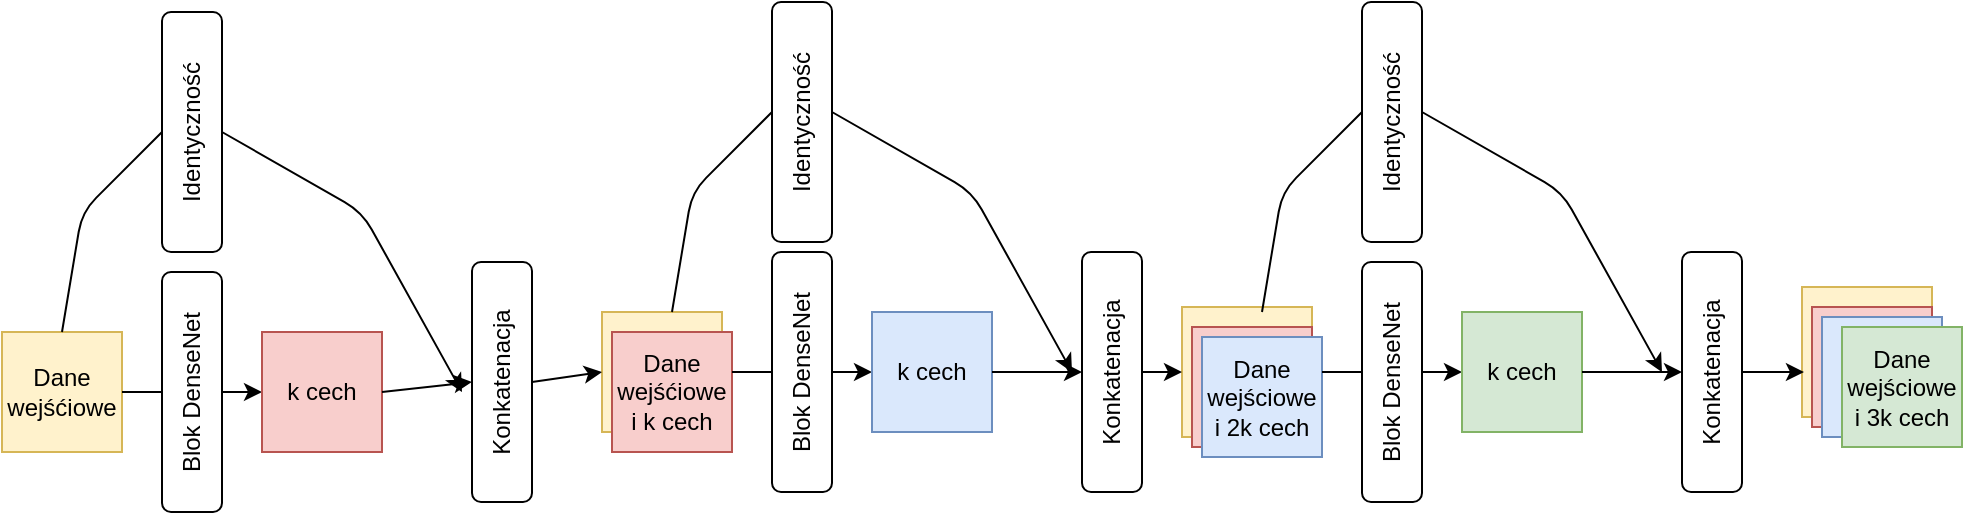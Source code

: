 <mxfile version="12.2.8" type="device" pages="1"><diagram id="hHzO8wzHzBuNYUHw9awx" name="Page-1"><mxGraphModel dx="1422" dy="1845" grid="1" gridSize="10" guides="1" tooltips="1" connect="1" arrows="1" fold="1" page="1" pageScale="1" pageWidth="850" pageHeight="1100" math="0" shadow="0"><root><mxCell id="0"/><mxCell id="1" parent="0"/><mxCell id="5mnrQDdTc-rxl8_wSCM7-2" value="&lt;div&gt;Dane &lt;br&gt;&lt;/div&gt;&lt;div&gt;wejśćiowe&lt;br&gt;&lt;/div&gt;" style="whiteSpace=wrap;html=1;aspect=fixed;fillColor=#fff2cc;strokeColor=#d6b656;" parent="1" vertex="1"><mxGeometry x="160" y="80" width="60" height="60" as="geometry"/></mxCell><mxCell id="5mnrQDdTc-rxl8_wSCM7-9" value="" style="endArrow=classic;html=1;exitX=1;exitY=0.5;exitDx=0;exitDy=0;" parent="1" edge="1"><mxGeometry width="50" height="50" relative="1" as="geometry"><mxPoint x="220" y="110" as="sourcePoint"/><mxPoint x="290" y="110" as="targetPoint"/></mxGeometry></mxCell><mxCell id="5mnrQDdTc-rxl8_wSCM7-17" value="&lt;div&gt;Blok DenseNet&lt;/div&gt;" style="rounded=1;whiteSpace=wrap;html=1;direction=south;horizontal=0;" parent="1" vertex="1"><mxGeometry x="240" y="50" width="30" height="120" as="geometry"/></mxCell><mxCell id="5mnrQDdTc-rxl8_wSCM7-19" value="Identyczność" style="rounded=1;whiteSpace=wrap;html=1;direction=south;horizontal=0;" parent="1" vertex="1"><mxGeometry x="240" y="-80" width="30" height="120" as="geometry"/></mxCell><mxCell id="5mnrQDdTc-rxl8_wSCM7-20" value="" style="endArrow=none;html=1;exitX=0.5;exitY=0;exitDx=0;exitDy=0;entryX=0.5;entryY=1;entryDx=0;entryDy=0;" parent="1" target="5mnrQDdTc-rxl8_wSCM7-19" edge="1"><mxGeometry width="50" height="50" relative="1" as="geometry"><mxPoint x="190" y="80" as="sourcePoint"/><mxPoint x="70" y="190" as="targetPoint"/><Array as="points"><mxPoint x="200" y="20"/></Array></mxGeometry></mxCell><mxCell id="5mnrQDdTc-rxl8_wSCM7-21" value="" style="endArrow=classic;html=1;exitX=0.5;exitY=0;exitDx=0;exitDy=0;" parent="1" source="5mnrQDdTc-rxl8_wSCM7-19" edge="1"><mxGeometry width="50" height="50" relative="1" as="geometry"><mxPoint x="20" y="240" as="sourcePoint"/><mxPoint x="390" y="110" as="targetPoint"/><Array as="points"><mxPoint x="340" y="20"/></Array></mxGeometry></mxCell><mxCell id="Gjca9NLnbs0wT6gHXOjJ-4" value="Konkatenacja" style="rounded=1;whiteSpace=wrap;html=1;direction=south;horizontal=0;" vertex="1" parent="1"><mxGeometry x="395" y="45" width="30" height="120" as="geometry"/></mxCell><mxCell id="Gjca9NLnbs0wT6gHXOjJ-5" value="" style="whiteSpace=wrap;html=1;aspect=fixed;fillColor=#fff2cc;strokeColor=#d6b656;" vertex="1" parent="1"><mxGeometry x="460" y="70" width="60" height="60" as="geometry"/></mxCell><mxCell id="Gjca9NLnbs0wT6gHXOjJ-23" value="&lt;div&gt;Dane&lt;/div&gt;&lt;div&gt;wejśćiowe &lt;br&gt;&lt;/div&gt;&lt;div&gt;i k cech&lt;br&gt;&lt;/div&gt;" style="whiteSpace=wrap;html=1;aspect=fixed;fillColor=#f8cecc;strokeColor=#b85450;" vertex="1" parent="1"><mxGeometry x="465" y="80" width="60" height="60" as="geometry"/></mxCell><mxCell id="Gjca9NLnbs0wT6gHXOjJ-24" value="k cech" style="whiteSpace=wrap;html=1;aspect=fixed;fillColor=#f8cecc;strokeColor=#b85450;" vertex="1" parent="1"><mxGeometry x="290" y="80" width="60" height="60" as="geometry"/></mxCell><mxCell id="Gjca9NLnbs0wT6gHXOjJ-26" value="" style="endArrow=classic;html=1;exitX=1;exitY=0.5;exitDx=0;exitDy=0;entryX=0.5;entryY=1;entryDx=0;entryDy=0;" edge="1" parent="1" source="Gjca9NLnbs0wT6gHXOjJ-24" target="Gjca9NLnbs0wT6gHXOjJ-4"><mxGeometry width="50" height="50" relative="1" as="geometry"><mxPoint x="160" y="270" as="sourcePoint"/><mxPoint x="210" y="220" as="targetPoint"/></mxGeometry></mxCell><mxCell id="Gjca9NLnbs0wT6gHXOjJ-29" value="" style="endArrow=classic;html=1;exitX=0.5;exitY=0;exitDx=0;exitDy=0;entryX=0;entryY=0.5;entryDx=0;entryDy=0;" edge="1" parent="1" source="Gjca9NLnbs0wT6gHXOjJ-4" target="Gjca9NLnbs0wT6gHXOjJ-5"><mxGeometry width="50" height="50" relative="1" as="geometry"><mxPoint x="160" y="270" as="sourcePoint"/><mxPoint x="210" y="220" as="targetPoint"/></mxGeometry></mxCell><mxCell id="Gjca9NLnbs0wT6gHXOjJ-30" value="" style="endArrow=classic;html=1;exitX=1;exitY=0.5;exitDx=0;exitDy=0;" edge="1" parent="1"><mxGeometry width="50" height="50" relative="1" as="geometry"><mxPoint x="525" y="100" as="sourcePoint"/><mxPoint x="595" y="100" as="targetPoint"/></mxGeometry></mxCell><mxCell id="Gjca9NLnbs0wT6gHXOjJ-31" value="&lt;div&gt;Blok DenseNet&lt;/div&gt;" style="rounded=1;whiteSpace=wrap;html=1;direction=south;horizontal=0;" vertex="1" parent="1"><mxGeometry x="545" y="40" width="30" height="120" as="geometry"/></mxCell><mxCell id="Gjca9NLnbs0wT6gHXOjJ-32" value="" style="endArrow=none;html=1;exitX=0.5;exitY=0;exitDx=0;exitDy=0;entryX=0.5;entryY=1;entryDx=0;entryDy=0;" edge="1" parent="1"><mxGeometry width="50" height="50" relative="1" as="geometry"><mxPoint x="495" y="70" as="sourcePoint"/><mxPoint x="545" y="-30" as="targetPoint"/><Array as="points"><mxPoint x="505" y="10"/></Array></mxGeometry></mxCell><mxCell id="Gjca9NLnbs0wT6gHXOjJ-33" value="" style="endArrow=classic;html=1;exitX=0.5;exitY=0;exitDx=0;exitDy=0;" edge="1" parent="1"><mxGeometry width="50" height="50" relative="1" as="geometry"><mxPoint x="575" y="-30" as="sourcePoint"/><mxPoint x="695" y="100" as="targetPoint"/><Array as="points"><mxPoint x="645" y="10"/></Array></mxGeometry></mxCell><mxCell id="Gjca9NLnbs0wT6gHXOjJ-34" value="Konkatenacja" style="rounded=1;whiteSpace=wrap;html=1;direction=south;horizontal=0;" vertex="1" parent="1"><mxGeometry x="700" y="40" width="30" height="120" as="geometry"/></mxCell><mxCell id="Gjca9NLnbs0wT6gHXOjJ-35" value="k cech" style="whiteSpace=wrap;html=1;aspect=fixed;fillColor=#dae8fc;strokeColor=#6c8ebf;" vertex="1" parent="1"><mxGeometry x="595" y="70" width="60" height="60" as="geometry"/></mxCell><mxCell id="Gjca9NLnbs0wT6gHXOjJ-36" value="" style="endArrow=classic;html=1;exitX=1;exitY=0.5;exitDx=0;exitDy=0;entryX=0.5;entryY=1;entryDx=0;entryDy=0;" edge="1" source="Gjca9NLnbs0wT6gHXOjJ-35" target="Gjca9NLnbs0wT6gHXOjJ-34" parent="1"><mxGeometry width="50" height="50" relative="1" as="geometry"><mxPoint x="465" y="260" as="sourcePoint"/><mxPoint x="515" y="210" as="targetPoint"/></mxGeometry></mxCell><mxCell id="Gjca9NLnbs0wT6gHXOjJ-37" value="Identyczność" style="rounded=1;whiteSpace=wrap;html=1;direction=south;horizontal=0;" vertex="1" parent="1"><mxGeometry x="545" y="-85" width="30" height="120" as="geometry"/></mxCell><mxCell id="Gjca9NLnbs0wT6gHXOjJ-38" value="" style="whiteSpace=wrap;html=1;aspect=fixed;fillColor=#fff2cc;strokeColor=#d6b656;" vertex="1" parent="1"><mxGeometry x="750" y="67.5" width="65" height="65" as="geometry"/></mxCell><mxCell id="Gjca9NLnbs0wT6gHXOjJ-39" value="" style="whiteSpace=wrap;html=1;aspect=fixed;fillColor=#f8cecc;strokeColor=#b85450;" vertex="1" parent="1"><mxGeometry x="755" y="77.5" width="60" height="60" as="geometry"/></mxCell><mxCell id="Gjca9NLnbs0wT6gHXOjJ-40" value="Dane wejściowe i 2k cech" style="whiteSpace=wrap;html=1;aspect=fixed;fillColor=#dae8fc;strokeColor=#6c8ebf;" vertex="1" parent="1"><mxGeometry x="760" y="82.5" width="60" height="60" as="geometry"/></mxCell><mxCell id="Gjca9NLnbs0wT6gHXOjJ-42" value="" style="endArrow=classic;html=1;exitX=0.5;exitY=0;exitDx=0;exitDy=0;entryX=0;entryY=0.5;entryDx=0;entryDy=0;" edge="1" parent="1" source="Gjca9NLnbs0wT6gHXOjJ-34" target="Gjca9NLnbs0wT6gHXOjJ-38"><mxGeometry width="50" height="50" relative="1" as="geometry"><mxPoint x="160" y="240" as="sourcePoint"/><mxPoint x="210" y="190" as="targetPoint"/></mxGeometry></mxCell><mxCell id="Gjca9NLnbs0wT6gHXOjJ-44" value="" style="endArrow=classic;html=1;exitX=1;exitY=0.5;exitDx=0;exitDy=0;" edge="1" parent="1"><mxGeometry width="50" height="50" relative="1" as="geometry"><mxPoint x="820" y="100" as="sourcePoint"/><mxPoint x="890" y="100" as="targetPoint"/></mxGeometry></mxCell><mxCell id="Gjca9NLnbs0wT6gHXOjJ-45" value="&lt;div&gt;Blok DenseNet&lt;/div&gt;" style="rounded=1;whiteSpace=wrap;html=1;direction=south;horizontal=0;" vertex="1" parent="1"><mxGeometry x="840" y="45" width="30" height="120" as="geometry"/></mxCell><mxCell id="Gjca9NLnbs0wT6gHXOjJ-46" value="" style="endArrow=none;html=1;exitX=0.5;exitY=0;exitDx=0;exitDy=0;entryX=0.5;entryY=1;entryDx=0;entryDy=0;" edge="1" parent="1"><mxGeometry width="50" height="50" relative="1" as="geometry"><mxPoint x="790" y="70" as="sourcePoint"/><mxPoint x="840" y="-30" as="targetPoint"/><Array as="points"><mxPoint x="800" y="10"/></Array></mxGeometry></mxCell><mxCell id="Gjca9NLnbs0wT6gHXOjJ-47" value="" style="endArrow=classic;html=1;exitX=0.5;exitY=0;exitDx=0;exitDy=0;" edge="1" parent="1"><mxGeometry width="50" height="50" relative="1" as="geometry"><mxPoint x="870" y="-30" as="sourcePoint"/><mxPoint x="990" y="100" as="targetPoint"/><Array as="points"><mxPoint x="940" y="10"/></Array></mxGeometry></mxCell><mxCell id="Gjca9NLnbs0wT6gHXOjJ-48" value="Konkatenacja" style="rounded=1;whiteSpace=wrap;html=1;direction=south;horizontal=0;" vertex="1" parent="1"><mxGeometry x="1000" y="40" width="30" height="120" as="geometry"/></mxCell><mxCell id="Gjca9NLnbs0wT6gHXOjJ-49" value="k cech" style="whiteSpace=wrap;html=1;aspect=fixed;fillColor=#d5e8d4;strokeColor=#82b366;" vertex="1" parent="1"><mxGeometry x="890" y="70" width="60" height="60" as="geometry"/></mxCell><mxCell id="Gjca9NLnbs0wT6gHXOjJ-50" value="" style="endArrow=classic;html=1;exitX=1;exitY=0.5;exitDx=0;exitDy=0;entryX=0.5;entryY=1;entryDx=0;entryDy=0;" edge="1" source="Gjca9NLnbs0wT6gHXOjJ-49" target="Gjca9NLnbs0wT6gHXOjJ-48" parent="1"><mxGeometry width="50" height="50" relative="1" as="geometry"><mxPoint x="760" y="260" as="sourcePoint"/><mxPoint x="810" y="210" as="targetPoint"/></mxGeometry></mxCell><mxCell id="Gjca9NLnbs0wT6gHXOjJ-51" value="Identyczność" style="rounded=1;whiteSpace=wrap;html=1;direction=south;horizontal=0;" vertex="1" parent="1"><mxGeometry x="840" y="-85" width="30" height="120" as="geometry"/></mxCell><mxCell id="Gjca9NLnbs0wT6gHXOjJ-52" value="" style="whiteSpace=wrap;html=1;aspect=fixed;fillColor=#fff2cc;strokeColor=#d6b656;" vertex="1" parent="1"><mxGeometry x="1060" y="57.5" width="65" height="65" as="geometry"/></mxCell><mxCell id="Gjca9NLnbs0wT6gHXOjJ-53" value="" style="whiteSpace=wrap;html=1;aspect=fixed;fillColor=#f8cecc;strokeColor=#b85450;" vertex="1" parent="1"><mxGeometry x="1065" y="67.5" width="60" height="60" as="geometry"/></mxCell><mxCell id="Gjca9NLnbs0wT6gHXOjJ-54" value="" style="whiteSpace=wrap;html=1;aspect=fixed;fillColor=#dae8fc;strokeColor=#6c8ebf;" vertex="1" parent="1"><mxGeometry x="1070" y="72.5" width="60" height="60" as="geometry"/></mxCell><mxCell id="Gjca9NLnbs0wT6gHXOjJ-57" value="Dane wejściowe i 3k cech" style="whiteSpace=wrap;html=1;aspect=fixed;fillColor=#d5e8d4;strokeColor=#82b366;" vertex="1" parent="1"><mxGeometry x="1080" y="77.5" width="60" height="60" as="geometry"/></mxCell><mxCell id="Gjca9NLnbs0wT6gHXOjJ-58" value="" style="endArrow=classic;html=1;exitX=0.5;exitY=0;exitDx=0;exitDy=0;entryX=0.015;entryY=0.654;entryDx=0;entryDy=0;entryPerimeter=0;" edge="1" parent="1" source="Gjca9NLnbs0wT6gHXOjJ-48" target="Gjca9NLnbs0wT6gHXOjJ-52"><mxGeometry width="50" height="50" relative="1" as="geometry"><mxPoint x="160" y="240" as="sourcePoint"/><mxPoint x="210" y="190" as="targetPoint"/></mxGeometry></mxCell></root></mxGraphModel></diagram></mxfile>